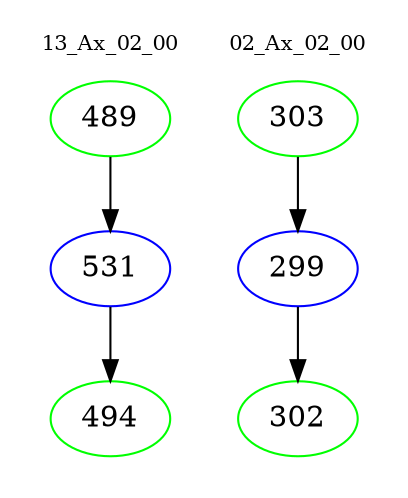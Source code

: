 digraph{
subgraph cluster_0 {
color = white
label = "13_Ax_02_00";
fontsize=10;
T0_489 [label="489", color="green"]
T0_489 -> T0_531 [color="black"]
T0_531 [label="531", color="blue"]
T0_531 -> T0_494 [color="black"]
T0_494 [label="494", color="green"]
}
subgraph cluster_1 {
color = white
label = "02_Ax_02_00";
fontsize=10;
T1_303 [label="303", color="green"]
T1_303 -> T1_299 [color="black"]
T1_299 [label="299", color="blue"]
T1_299 -> T1_302 [color="black"]
T1_302 [label="302", color="green"]
}
}
